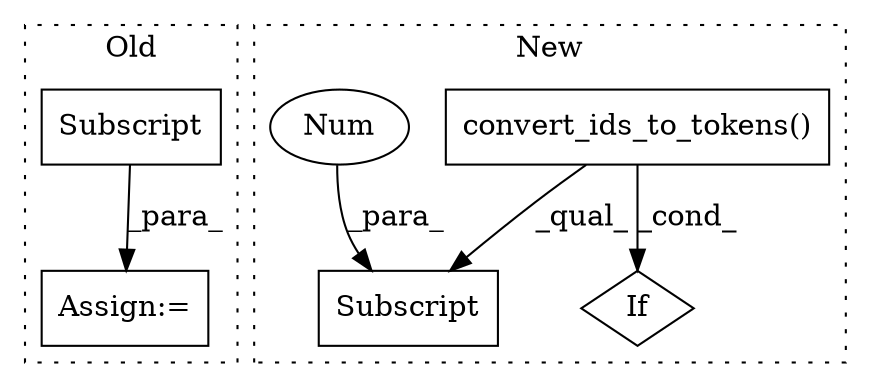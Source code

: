 digraph G {
subgraph cluster0 {
1 [label="Subscript" a="63" s="1307,0" l="27,0" shape="box"];
6 [label="Assign:=" a="68" s="1304" l="3" shape="box"];
label = "Old";
style="dotted";
}
subgraph cluster1 {
2 [label="convert_ids_to_tokens()" a="75" s="381,422" l="32,1" shape="box"];
3 [label="If" a="96" s="1210" l="3" shape="diamond"];
4 [label="Subscript" a="63" s="1306,0" l="18,0" shape="box"];
5 [label="Num" a="76" s="1322" l="1" shape="ellipse"];
label = "New";
style="dotted";
}
1 -> 6 [label="_para_"];
2 -> 4 [label="_qual_"];
2 -> 3 [label="_cond_"];
5 -> 4 [label="_para_"];
}